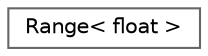digraph "Graphical Class Hierarchy"
{
 // LATEX_PDF_SIZE
  bgcolor="transparent";
  edge [fontname=Helvetica,fontsize=10,labelfontname=Helvetica,labelfontsize=10];
  node [fontname=Helvetica,fontsize=10,shape=box,height=0.2,width=0.4];
  rankdir="LR";
  Node0 [label="Range\< float \>",height=0.2,width=0.4,color="grey40", fillcolor="white", style="filled",URL="$class_range.html",tooltip=" "];
}
